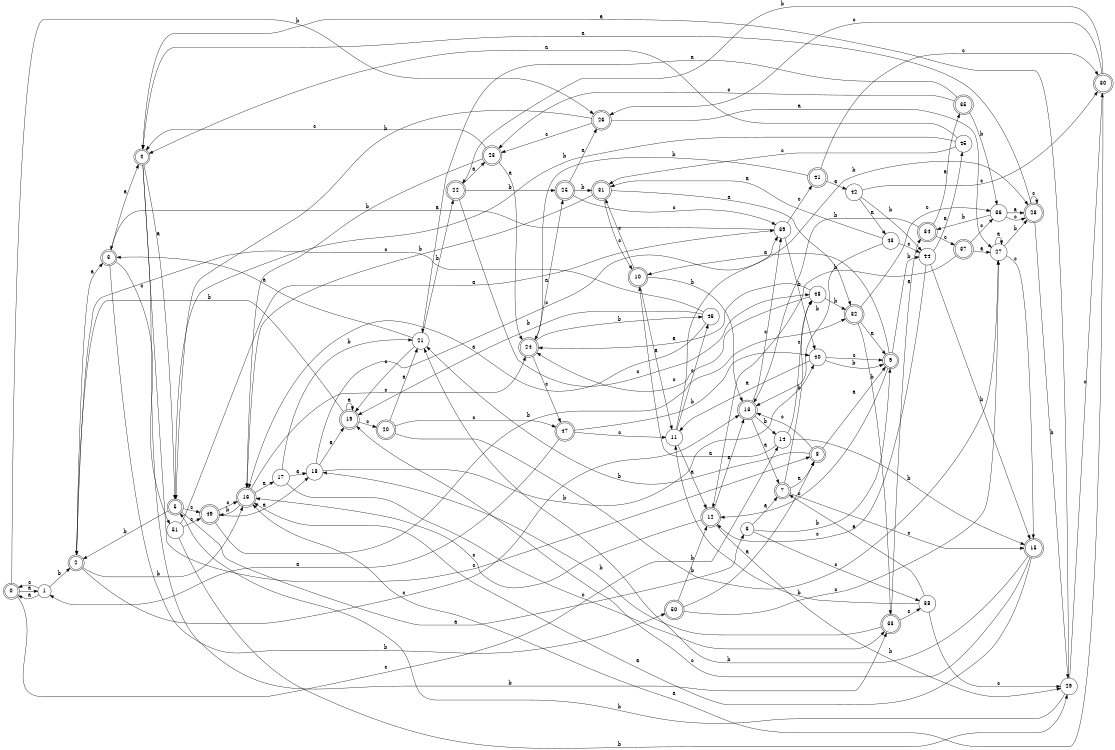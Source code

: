 digraph n42_2 {
__start0 [label="" shape="none"];

rankdir=LR;
size="8,5";

s0 [style="rounded,filled", color="black", fillcolor="white" shape="doublecircle", label="0"];
s1 [style="filled", color="black", fillcolor="white" shape="circle", label="1"];
s2 [style="rounded,filled", color="black", fillcolor="white" shape="doublecircle", label="2"];
s3 [style="rounded,filled", color="black", fillcolor="white" shape="doublecircle", label="3"];
s4 [style="rounded,filled", color="black", fillcolor="white" shape="doublecircle", label="4"];
s5 [style="rounded,filled", color="black", fillcolor="white" shape="doublecircle", label="5"];
s6 [style="filled", color="black", fillcolor="white" shape="circle", label="6"];
s7 [style="rounded,filled", color="black", fillcolor="white" shape="doublecircle", label="7"];
s8 [style="rounded,filled", color="black", fillcolor="white" shape="doublecircle", label="8"];
s9 [style="rounded,filled", color="black", fillcolor="white" shape="doublecircle", label="9"];
s10 [style="rounded,filled", color="black", fillcolor="white" shape="doublecircle", label="10"];
s11 [style="filled", color="black", fillcolor="white" shape="circle", label="11"];
s12 [style="rounded,filled", color="black", fillcolor="white" shape="doublecircle", label="12"];
s13 [style="rounded,filled", color="black", fillcolor="white" shape="doublecircle", label="13"];
s14 [style="filled", color="black", fillcolor="white" shape="circle", label="14"];
s15 [style="rounded,filled", color="black", fillcolor="white" shape="doublecircle", label="15"];
s16 [style="rounded,filled", color="black", fillcolor="white" shape="doublecircle", label="16"];
s17 [style="filled", color="black", fillcolor="white" shape="circle", label="17"];
s18 [style="filled", color="black", fillcolor="white" shape="circle", label="18"];
s19 [style="rounded,filled", color="black", fillcolor="white" shape="doublecircle", label="19"];
s20 [style="rounded,filled", color="black", fillcolor="white" shape="doublecircle", label="20"];
s21 [style="filled", color="black", fillcolor="white" shape="circle", label="21"];
s22 [style="rounded,filled", color="black", fillcolor="white" shape="doublecircle", label="22"];
s23 [style="rounded,filled", color="black", fillcolor="white" shape="doublecircle", label="23"];
s24 [style="rounded,filled", color="black", fillcolor="white" shape="doublecircle", label="24"];
s25 [style="rounded,filled", color="black", fillcolor="white" shape="doublecircle", label="25"];
s26 [style="rounded,filled", color="black", fillcolor="white" shape="doublecircle", label="26"];
s27 [style="filled", color="black", fillcolor="white" shape="circle", label="27"];
s28 [style="rounded,filled", color="black", fillcolor="white" shape="doublecircle", label="28"];
s29 [style="filled", color="black", fillcolor="white" shape="circle", label="29"];
s30 [style="rounded,filled", color="black", fillcolor="white" shape="doublecircle", label="30"];
s31 [style="rounded,filled", color="black", fillcolor="white" shape="doublecircle", label="31"];
s32 [style="rounded,filled", color="black", fillcolor="white" shape="doublecircle", label="32"];
s33 [style="rounded,filled", color="black", fillcolor="white" shape="doublecircle", label="33"];
s34 [style="rounded,filled", color="black", fillcolor="white" shape="doublecircle", label="34"];
s35 [style="rounded,filled", color="black", fillcolor="white" shape="doublecircle", label="35"];
s36 [style="filled", color="black", fillcolor="white" shape="circle", label="36"];
s37 [style="rounded,filled", color="black", fillcolor="white" shape="doublecircle", label="37"];
s38 [style="filled", color="black", fillcolor="white" shape="circle", label="38"];
s39 [style="filled", color="black", fillcolor="white" shape="circle", label="39"];
s40 [style="filled", color="black", fillcolor="white" shape="circle", label="40"];
s41 [style="rounded,filled", color="black", fillcolor="white" shape="doublecircle", label="41"];
s42 [style="filled", color="black", fillcolor="white" shape="circle", label="42"];
s43 [style="filled", color="black", fillcolor="white" shape="circle", label="43"];
s44 [style="filled", color="black", fillcolor="white" shape="circle", label="44"];
s45 [style="filled", color="black", fillcolor="white" shape="circle", label="45"];
s46 [style="filled", color="black", fillcolor="white" shape="circle", label="46"];
s47 [style="rounded,filled", color="black", fillcolor="white" shape="doublecircle", label="47"];
s48 [style="filled", color="black", fillcolor="white" shape="circle", label="48"];
s49 [style="rounded,filled", color="black", fillcolor="white" shape="doublecircle", label="49"];
s50 [style="rounded,filled", color="black", fillcolor="white" shape="doublecircle", label="50"];
s51 [style="filled", color="black", fillcolor="white" shape="circle", label="51"];
s0 -> s1 [label="a"];
s0 -> s26 [label="b"];
s0 -> s14 [label="c"];
s1 -> s0 [label="a"];
s1 -> s2 [label="b"];
s1 -> s0 [label="c"];
s2 -> s3 [label="a"];
s2 -> s16 [label="b"];
s2 -> s13 [label="c"];
s3 -> s4 [label="a"];
s3 -> s50 [label="b"];
s3 -> s51 [label="c"];
s4 -> s5 [label="a"];
s4 -> s33 [label="b"];
s4 -> s8 [label="c"];
s5 -> s6 [label="a"];
s5 -> s2 [label="b"];
s5 -> s49 [label="c"];
s6 -> s7 [label="a"];
s6 -> s9 [label="b"];
s6 -> s38 [label="c"];
s7 -> s8 [label="a"];
s7 -> s48 [label="b"];
s7 -> s15 [label="c"];
s8 -> s9 [label="a"];
s8 -> s21 [label="b"];
s8 -> s13 [label="c"];
s9 -> s10 [label="a"];
s9 -> s44 [label="b"];
s9 -> s12 [label="c"];
s10 -> s11 [label="a"];
s10 -> s13 [label="b"];
s10 -> s31 [label="c"];
s11 -> s12 [label="a"];
s11 -> s28 [label="b"];
s11 -> s46 [label="c"];
s12 -> s13 [label="a"];
s12 -> s29 [label="b"];
s12 -> s16 [label="c"];
s13 -> s7 [label="a"];
s13 -> s14 [label="b"];
s13 -> s39 [label="c"];
s14 -> s10 [label="a"];
s14 -> s15 [label="b"];
s14 -> s48 [label="c"];
s15 -> s16 [label="a"];
s15 -> s21 [label="b"];
s15 -> s19 [label="c"];
s16 -> s17 [label="a"];
s16 -> s49 [label="b"];
s16 -> s24 [label="c"];
s17 -> s18 [label="a"];
s17 -> s21 [label="b"];
s17 -> s33 [label="c"];
s18 -> s19 [label="a"];
s18 -> s40 [label="b"];
s18 -> s39 [label="c"];
s19 -> s19 [label="a"];
s19 -> s2 [label="b"];
s19 -> s20 [label="c"];
s20 -> s21 [label="a"];
s20 -> s27 [label="b"];
s20 -> s47 [label="c"];
s21 -> s3 [label="a"];
s21 -> s22 [label="b"];
s21 -> s19 [label="c"];
s22 -> s23 [label="a"];
s22 -> s25 [label="b"];
s22 -> s48 [label="c"];
s23 -> s24 [label="a"];
s23 -> s16 [label="b"];
s23 -> s4 [label="c"];
s24 -> s25 [label="a"];
s24 -> s46 [label="b"];
s24 -> s47 [label="c"];
s25 -> s26 [label="a"];
s25 -> s31 [label="b"];
s25 -> s39 [label="c"];
s26 -> s27 [label="a"];
s26 -> s5 [label="b"];
s26 -> s23 [label="c"];
s27 -> s27 [label="a"];
s27 -> s28 [label="b"];
s27 -> s15 [label="c"];
s28 -> s4 [label="a"];
s28 -> s29 [label="b"];
s28 -> s28 [label="c"];
s29 -> s4 [label="a"];
s29 -> s5 [label="b"];
s29 -> s30 [label="c"];
s30 -> s16 [label="a"];
s30 -> s22 [label="b"];
s30 -> s26 [label="c"];
s31 -> s32 [label="a"];
s31 -> s16 [label="b"];
s31 -> s10 [label="c"];
s32 -> s9 [label="a"];
s32 -> s33 [label="b"];
s32 -> s36 [label="c"];
s33 -> s34 [label="a"];
s33 -> s18 [label="b"];
s33 -> s38 [label="c"];
s34 -> s35 [label="a"];
s34 -> s13 [label="b"];
s34 -> s37 [label="c"];
s35 -> s21 [label="a"];
s35 -> s36 [label="b"];
s35 -> s23 [label="c"];
s36 -> s28 [label="a"];
s36 -> s34 [label="b"];
s36 -> s28 [label="c"];
s37 -> s27 [label="a"];
s37 -> s12 [label="b"];
s37 -> s36 [label="c"];
s38 -> s7 [label="a"];
s38 -> s11 [label="b"];
s38 -> s29 [label="c"];
s39 -> s3 [label="a"];
s39 -> s40 [label="b"];
s39 -> s41 [label="c"];
s40 -> s11 [label="a"];
s40 -> s9 [label="b"];
s40 -> s9 [label="c"];
s41 -> s42 [label="a"];
s41 -> s24 [label="b"];
s41 -> s30 [label="c"];
s42 -> s43 [label="a"];
s42 -> s44 [label="b"];
s42 -> s30 [label="c"];
s43 -> s31 [label="a"];
s43 -> s13 [label="b"];
s43 -> s44 [label="c"];
s44 -> s45 [label="a"];
s44 -> s15 [label="b"];
s44 -> s12 [label="c"];
s45 -> s4 [label="a"];
s45 -> s5 [label="b"];
s45 -> s31 [label="c"];
s46 -> s16 [label="a"];
s46 -> s19 [label="b"];
s46 -> s2 [label="c"];
s47 -> s1 [label="a"];
s47 -> s40 [label="b"];
s47 -> s11 [label="c"];
s48 -> s24 [label="a"];
s48 -> s32 [label="b"];
s48 -> s24 [label="c"];
s49 -> s18 [label="a"];
s49 -> s32 [label="b"];
s49 -> s16 [label="c"];
s50 -> s8 [label="a"];
s50 -> s12 [label="b"];
s50 -> s27 [label="c"];
s51 -> s39 [label="a"];
s51 -> s29 [label="b"];
s51 -> s49 [label="c"];

}